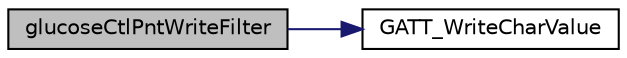 digraph "glucoseCtlPntWriteFilter"
{
  edge [fontname="Helvetica",fontsize="10",labelfontname="Helvetica",labelfontsize="10"];
  node [fontname="Helvetica",fontsize="10",shape=record];
  rankdir="LR";
  Node1 [label="glucoseCtlPntWriteFilter",height=0.2,width=0.4,color="black", fillcolor="grey75", style="filled" fontcolor="black"];
  Node1 -> Node2 [color="midnightblue",fontsize="10",style="solid",fontname="Helvetica"];
  Node2 [label="GATT_WriteCharValue",height=0.2,width=0.4,color="black", fillcolor="white", style="filled",URL="$group___g_a_t_t___c_l_i_e_n_t___s_u_b___p_r_o_c_e_d_u_r_e___a_p_i.html#ga6e54905495daa3e3dfa5d5b7b40d8afb",tooltip="This sub-procedure is used to write a characteristic value to a server when the client knows the char..."];
}
